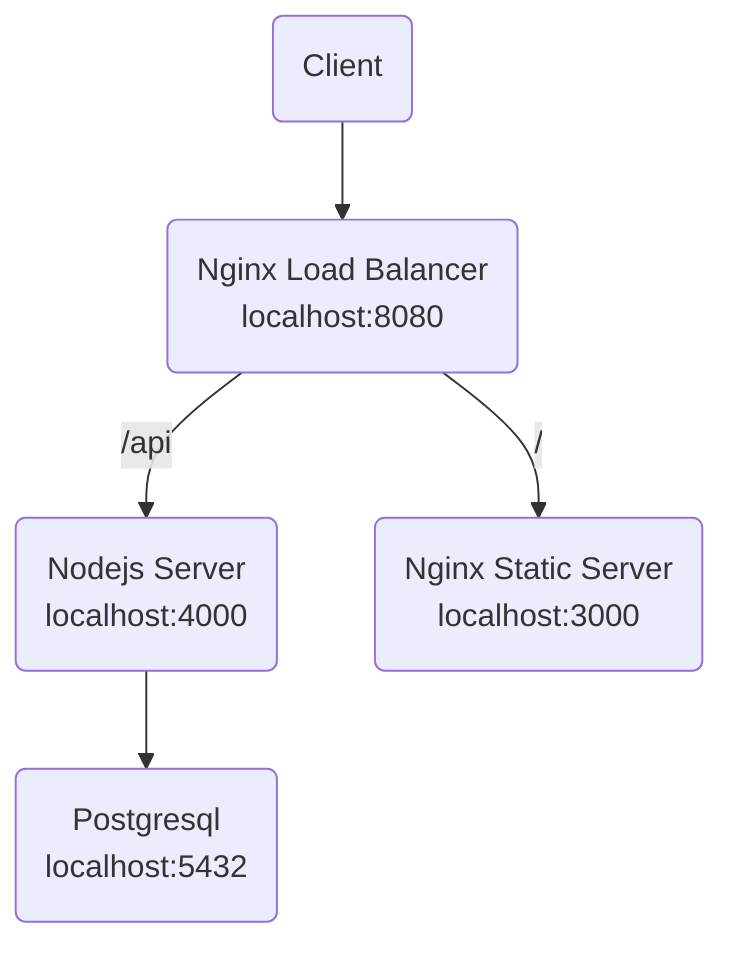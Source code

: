graph TD
  A(Client)
  B(Nginx Load Balancer<br/>localhost:8080)
  C(Nodejs Server<br/>localhost:4000)
  D(Nginx Static Server<br/>localhost:3000)
  E(Postgresql<br/>localhost:5432)

  A --> B
  B --> | /api | C
  B --> | / | D
  C --> E